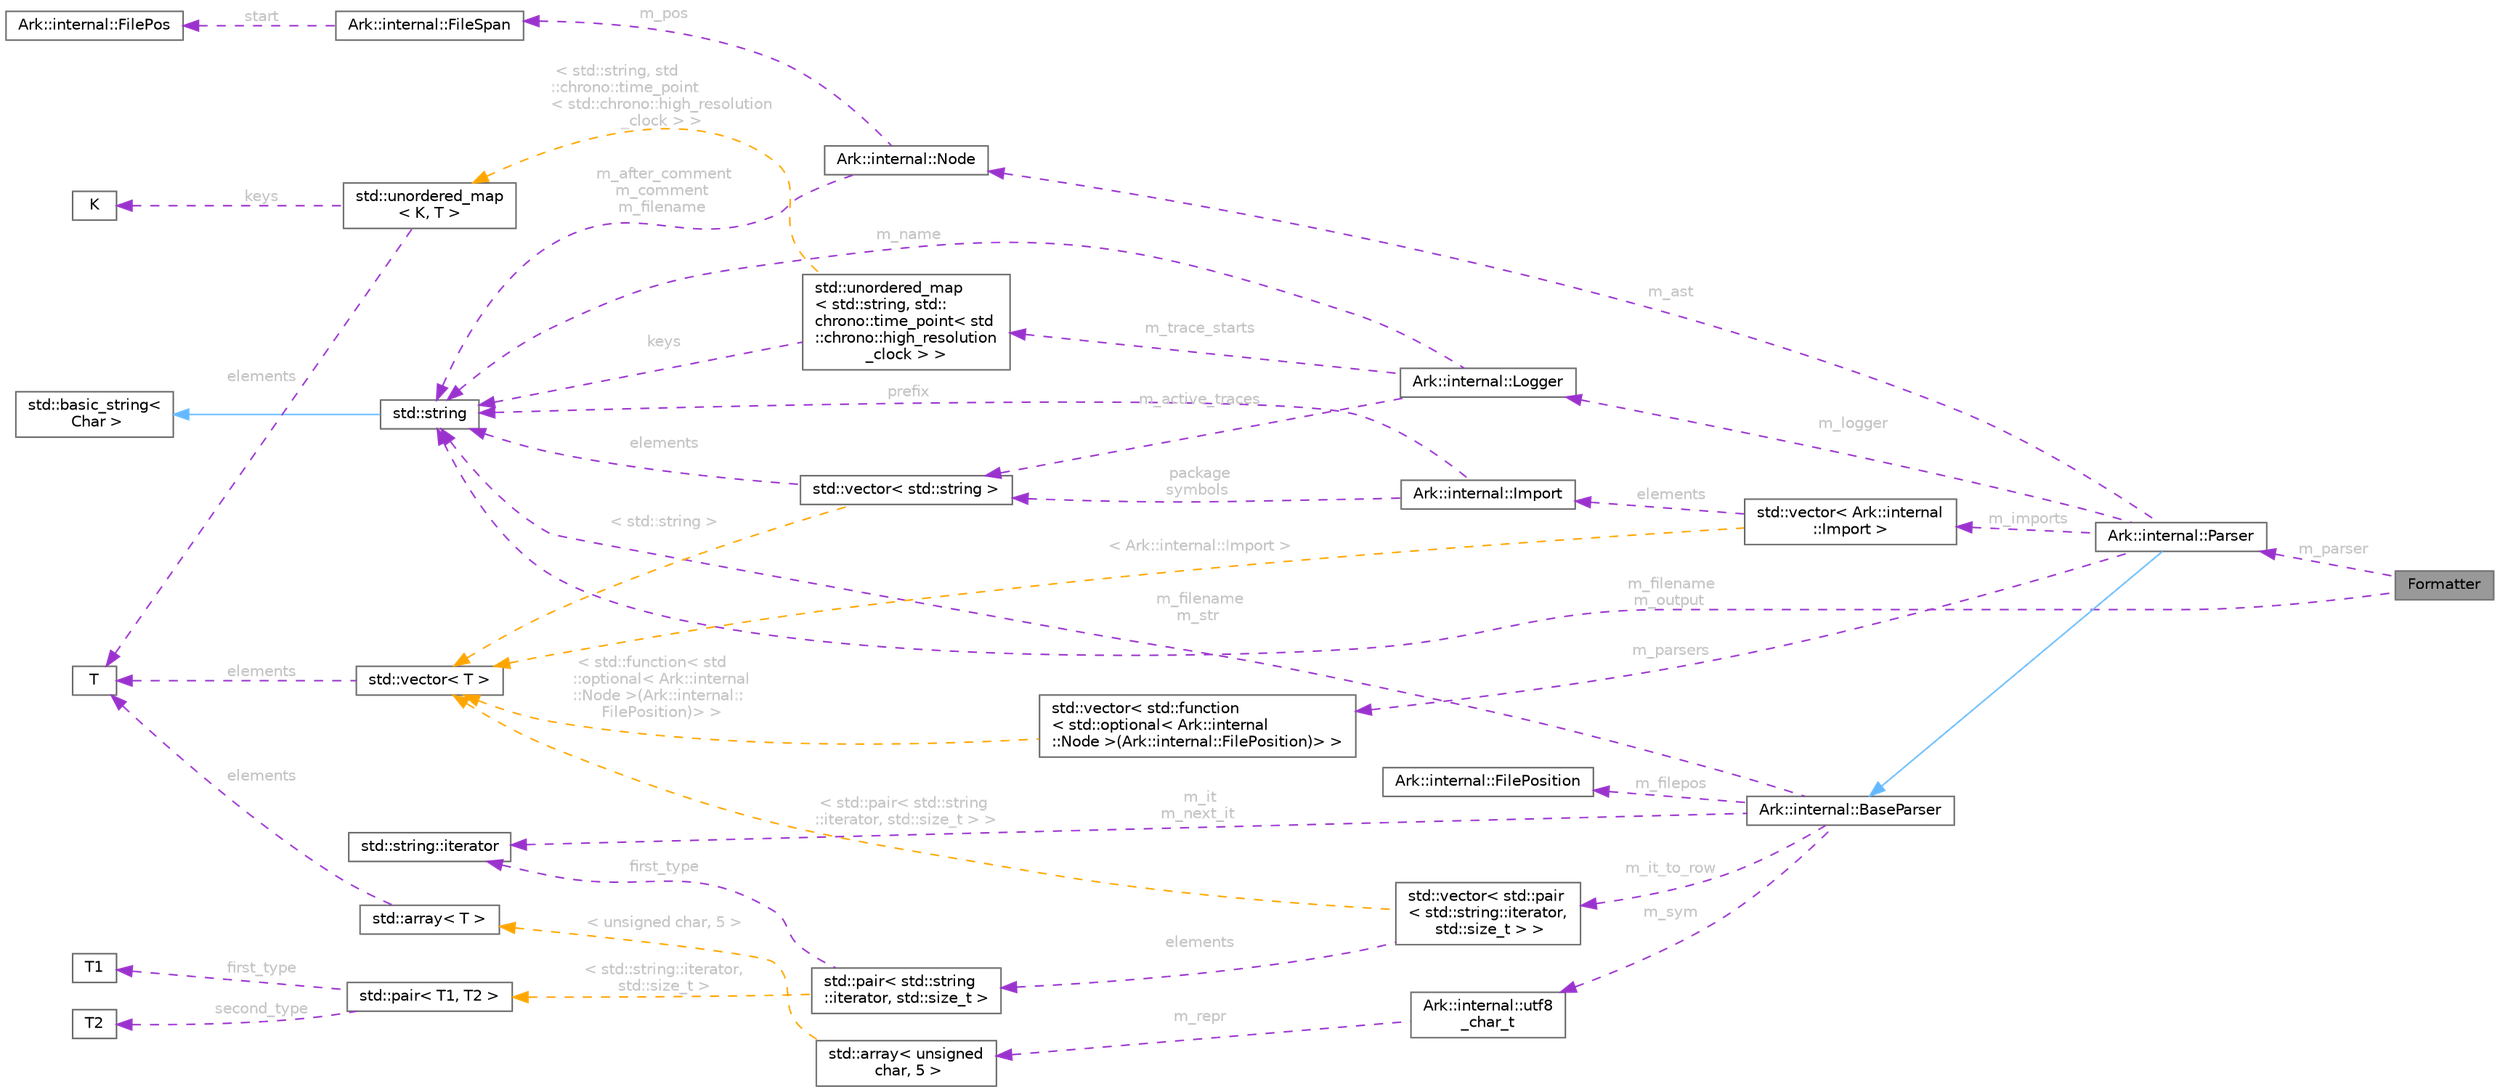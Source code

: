 digraph "Formatter"
{
 // INTERACTIVE_SVG=YES
 // LATEX_PDF_SIZE
  bgcolor="transparent";
  edge [fontname=Helvetica,fontsize=10,labelfontname=Helvetica,labelfontsize=10];
  node [fontname=Helvetica,fontsize=10,shape=box,height=0.2,width=0.4];
  rankdir="LR";
  Node1 [id="Node000001",label="Formatter",height=0.2,width=0.4,color="gray40", fillcolor="grey60", style="filled", fontcolor="black",tooltip=" "];
  Node2 -> Node1 [id="edge1_Node000001_Node000002",dir="back",color="darkorchid3",style="dashed",tooltip=" ",label=" m_filename\nm_output",fontcolor="grey" ];
  Node2 [id="Node000002",label="std::string",height=0.2,width=0.4,color="gray40", fillcolor="white", style="filled",tooltip=" "];
  Node3 -> Node2 [id="edge2_Node000002_Node000003",dir="back",color="steelblue1",style="solid",tooltip=" "];
  Node3 [id="Node000003",label="std::basic_string\<\l Char \>",height=0.2,width=0.4,color="gray40", fillcolor="white", style="filled",tooltip=" "];
  Node4 -> Node1 [id="edge3_Node000001_Node000004",dir="back",color="darkorchid3",style="dashed",tooltip=" ",label=" m_parser",fontcolor="grey" ];
  Node4 [id="Node000004",label="Ark::internal::Parser",height=0.2,width=0.4,color="gray40", fillcolor="white", style="filled",URL="$d9/d0c/classArk_1_1internal_1_1Parser.html",tooltip=" "];
  Node5 -> Node4 [id="edge4_Node000004_Node000005",dir="back",color="steelblue1",style="solid",tooltip=" "];
  Node5 [id="Node000005",label="Ark::internal::BaseParser",height=0.2,width=0.4,color="gray40", fillcolor="white", style="filled",URL="$d8/d00/classArk_1_1internal_1_1BaseParser.html",tooltip=" "];
  Node2 -> Node5 [id="edge5_Node000005_Node000002",dir="back",color="darkorchid3",style="dashed",tooltip=" ",label=" m_filename\nm_str",fontcolor="grey" ];
  Node6 -> Node5 [id="edge6_Node000005_Node000006",dir="back",color="darkorchid3",style="dashed",tooltip=" ",label=" m_it_to_row",fontcolor="grey" ];
  Node6 [id="Node000006",label="std::vector\< std::pair\l\< std::string::iterator,\l std::size_t \> \>",height=0.2,width=0.4,color="gray40", fillcolor="white", style="filled",tooltip=" "];
  Node7 -> Node6 [id="edge7_Node000006_Node000007",dir="back",color="darkorchid3",style="dashed",tooltip=" ",label=" elements",fontcolor="grey" ];
  Node7 [id="Node000007",label="std::pair\< std::string\l::iterator, std::size_t \>",height=0.2,width=0.4,color="gray40", fillcolor="white", style="filled",tooltip=" "];
  Node8 -> Node7 [id="edge8_Node000007_Node000008",dir="back",color="darkorchid3",style="dashed",tooltip=" ",label=" first_type",fontcolor="grey" ];
  Node8 [id="Node000008",label="std::string::iterator",height=0.2,width=0.4,color="gray40", fillcolor="white", style="filled",tooltip=" "];
  Node9 -> Node7 [id="edge9_Node000007_Node000009",dir="back",color="orange",style="dashed",tooltip=" ",label=" \< std::string::iterator,\l std::size_t \>",fontcolor="grey" ];
  Node9 [id="Node000009",label="std::pair\< T1, T2 \>",height=0.2,width=0.4,color="gray40", fillcolor="white", style="filled",tooltip=" "];
  Node10 -> Node9 [id="edge10_Node000009_Node000010",dir="back",color="darkorchid3",style="dashed",tooltip=" ",label=" first_type",fontcolor="grey" ];
  Node10 [id="Node000010",label="T1",height=0.2,width=0.4,color="gray40", fillcolor="white", style="filled",tooltip=" "];
  Node11 -> Node9 [id="edge11_Node000009_Node000011",dir="back",color="darkorchid3",style="dashed",tooltip=" ",label=" second_type",fontcolor="grey" ];
  Node11 [id="Node000011",label="T2",height=0.2,width=0.4,color="gray40", fillcolor="white", style="filled",tooltip=" "];
  Node12 -> Node6 [id="edge12_Node000006_Node000012",dir="back",color="orange",style="dashed",tooltip=" ",label=" \< std::pair\< std::string\l::iterator, std::size_t \> \>",fontcolor="grey" ];
  Node12 [id="Node000012",label="std::vector\< T \>",height=0.2,width=0.4,color="gray40", fillcolor="white", style="filled",tooltip=" "];
  Node13 -> Node12 [id="edge13_Node000012_Node000013",dir="back",color="darkorchid3",style="dashed",tooltip=" ",label=" elements",fontcolor="grey" ];
  Node13 [id="Node000013",label="T",height=0.2,width=0.4,color="gray40", fillcolor="white", style="filled",tooltip=" "];
  Node8 -> Node5 [id="edge14_Node000005_Node000008",dir="back",color="darkorchid3",style="dashed",tooltip=" ",label=" m_it\nm_next_it",fontcolor="grey" ];
  Node14 -> Node5 [id="edge15_Node000005_Node000014",dir="back",color="darkorchid3",style="dashed",tooltip=" ",label=" m_sym",fontcolor="grey" ];
  Node14 [id="Node000014",label="Ark::internal::utf8\l_char_t",height=0.2,width=0.4,color="gray40", fillcolor="white", style="filled",URL="$df/d83/classArk_1_1internal_1_1utf8__char__t.html",tooltip=" "];
  Node15 -> Node14 [id="edge16_Node000014_Node000015",dir="back",color="darkorchid3",style="dashed",tooltip=" ",label=" m_repr",fontcolor="grey" ];
  Node15 [id="Node000015",label="std::array\< unsigned\l char, 5 \>",height=0.2,width=0.4,color="gray40", fillcolor="white", style="filled",tooltip=" "];
  Node16 -> Node15 [id="edge17_Node000015_Node000016",dir="back",color="orange",style="dashed",tooltip=" ",label=" \< unsigned char, 5 \>",fontcolor="grey" ];
  Node16 [id="Node000016",label="std::array\< T \>",height=0.2,width=0.4,color="gray40", fillcolor="white", style="filled",tooltip=" "];
  Node13 -> Node16 [id="edge18_Node000016_Node000013",dir="back",color="darkorchid3",style="dashed",tooltip=" ",label=" elements",fontcolor="grey" ];
  Node17 -> Node5 [id="edge19_Node000005_Node000017",dir="back",color="darkorchid3",style="dashed",tooltip=" ",label=" m_filepos",fontcolor="grey" ];
  Node17 [id="Node000017",label="Ark::internal::FilePosition",height=0.2,width=0.4,color="gray40", fillcolor="white", style="filled",URL="$dd/d0e/structArk_1_1internal_1_1FilePosition.html",tooltip="Describe a position in a given file ; handled by the BaseParser."];
  Node18 -> Node4 [id="edge20_Node000004_Node000018",dir="back",color="darkorchid3",style="dashed",tooltip=" ",label=" m_logger",fontcolor="grey" ];
  Node18 [id="Node000018",label="Ark::internal::Logger",height=0.2,width=0.4,color="gray40", fillcolor="white", style="filled",URL="$d6/d2f/classArk_1_1internal_1_1Logger.html",tooltip=" "];
  Node2 -> Node18 [id="edge21_Node000018_Node000002",dir="back",color="darkorchid3",style="dashed",tooltip=" ",label=" m_name",fontcolor="grey" ];
  Node19 -> Node18 [id="edge22_Node000018_Node000019",dir="back",color="darkorchid3",style="dashed",tooltip=" ",label=" m_trace_starts",fontcolor="grey" ];
  Node19 [id="Node000019",label="std::unordered_map\l\< std::string, std::\lchrono::time_point\< std\l::chrono::high_resolution\l_clock \> \>",height=0.2,width=0.4,color="gray40", fillcolor="white", style="filled",tooltip=" "];
  Node2 -> Node19 [id="edge23_Node000019_Node000002",dir="back",color="darkorchid3",style="dashed",tooltip=" ",label=" keys",fontcolor="grey" ];
  Node20 -> Node19 [id="edge24_Node000019_Node000020",dir="back",color="orange",style="dashed",tooltip=" ",label=" \< std::string, std\l::chrono::time_point\l\< std::chrono::high_resolution\l_clock \> \>",fontcolor="grey" ];
  Node20 [id="Node000020",label="std::unordered_map\l\< K, T \>",height=0.2,width=0.4,color="gray40", fillcolor="white", style="filled",tooltip=" "];
  Node21 -> Node20 [id="edge25_Node000020_Node000021",dir="back",color="darkorchid3",style="dashed",tooltip=" ",label=" keys",fontcolor="grey" ];
  Node21 [id="Node000021",label="K",height=0.2,width=0.4,color="gray40", fillcolor="white", style="filled",tooltip=" "];
  Node13 -> Node20 [id="edge26_Node000020_Node000013",dir="back",color="darkorchid3",style="dashed",tooltip=" ",label=" elements",fontcolor="grey" ];
  Node22 -> Node18 [id="edge27_Node000018_Node000022",dir="back",color="darkorchid3",style="dashed",tooltip=" ",label=" m_active_traces",fontcolor="grey" ];
  Node22 [id="Node000022",label="std::vector\< std::string \>",height=0.2,width=0.4,color="gray40", fillcolor="white", style="filled",tooltip=" "];
  Node2 -> Node22 [id="edge28_Node000022_Node000002",dir="back",color="darkorchid3",style="dashed",tooltip=" ",label=" elements",fontcolor="grey" ];
  Node12 -> Node22 [id="edge29_Node000022_Node000012",dir="back",color="orange",style="dashed",tooltip=" ",label=" \< std::string \>",fontcolor="grey" ];
  Node23 -> Node4 [id="edge30_Node000004_Node000023",dir="back",color="darkorchid3",style="dashed",tooltip=" ",label=" m_ast",fontcolor="grey" ];
  Node23 [id="Node000023",label="Ark::internal::Node",height=0.2,width=0.4,color="gray40", fillcolor="white", style="filled",URL="$dc/d9e/classArk_1_1internal_1_1Node.html",tooltip="A node of an Abstract Syntax Tree for ArkScript."];
  Node24 -> Node23 [id="edge31_Node000023_Node000024",dir="back",color="darkorchid3",style="dashed",tooltip=" ",label=" m_pos",fontcolor="grey" ];
  Node24 [id="Node000024",label="Ark::internal::FileSpan",height=0.2,width=0.4,color="gray40", fillcolor="white", style="filled",URL="$dc/dda/structArk_1_1internal_1_1FileSpan.html",tooltip="Describes a span for a node/atom in a file, its start position and end position."];
  Node25 -> Node24 [id="edge32_Node000024_Node000025",dir="back",color="darkorchid3",style="dashed",tooltip=" ",label=" start",fontcolor="grey" ];
  Node25 [id="Node000025",label="Ark::internal::FilePos",height=0.2,width=0.4,color="gray40", fillcolor="white", style="filled",URL="$d7/df6/structArk_1_1internal_1_1FilePos.html",tooltip=" "];
  Node2 -> Node23 [id="edge33_Node000023_Node000002",dir="back",color="darkorchid3",style="dashed",tooltip=" ",label=" m_after_comment\nm_comment\nm_filename",fontcolor="grey" ];
  Node26 -> Node4 [id="edge34_Node000004_Node000026",dir="back",color="darkorchid3",style="dashed",tooltip=" ",label=" m_imports",fontcolor="grey" ];
  Node26 [id="Node000026",label="std::vector\< Ark::internal\l::Import \>",height=0.2,width=0.4,color="gray40", fillcolor="white", style="filled",tooltip=" "];
  Node27 -> Node26 [id="edge35_Node000026_Node000027",dir="back",color="darkorchid3",style="dashed",tooltip=" ",label=" elements",fontcolor="grey" ];
  Node27 [id="Node000027",label="Ark::internal::Import",height=0.2,width=0.4,color="gray40", fillcolor="white", style="filled",URL="$da/d03/structArk_1_1internal_1_1Import.html",tooltip=" "];
  Node2 -> Node27 [id="edge36_Node000027_Node000002",dir="back",color="darkorchid3",style="dashed",tooltip=" ",label=" prefix",fontcolor="grey" ];
  Node22 -> Node27 [id="edge37_Node000027_Node000022",dir="back",color="darkorchid3",style="dashed",tooltip=" ",label=" package\nsymbols",fontcolor="grey" ];
  Node12 -> Node26 [id="edge38_Node000026_Node000012",dir="back",color="orange",style="dashed",tooltip=" ",label=" \< Ark::internal::Import \>",fontcolor="grey" ];
  Node28 -> Node4 [id="edge39_Node000004_Node000028",dir="back",color="darkorchid3",style="dashed",tooltip=" ",label=" m_parsers",fontcolor="grey" ];
  Node28 [id="Node000028",label="std::vector\< std::function\l\< std::optional\< Ark::internal\l::Node \>(Ark::internal::FilePosition)\> \>",height=0.2,width=0.4,color="gray40", fillcolor="white", style="filled",tooltip=" "];
  Node12 -> Node28 [id="edge40_Node000028_Node000012",dir="back",color="orange",style="dashed",tooltip=" ",label=" \< std::function\< std\l::optional\< Ark::internal\l::Node \>(Ark::internal::\lFilePosition)\> \>",fontcolor="grey" ];
}
